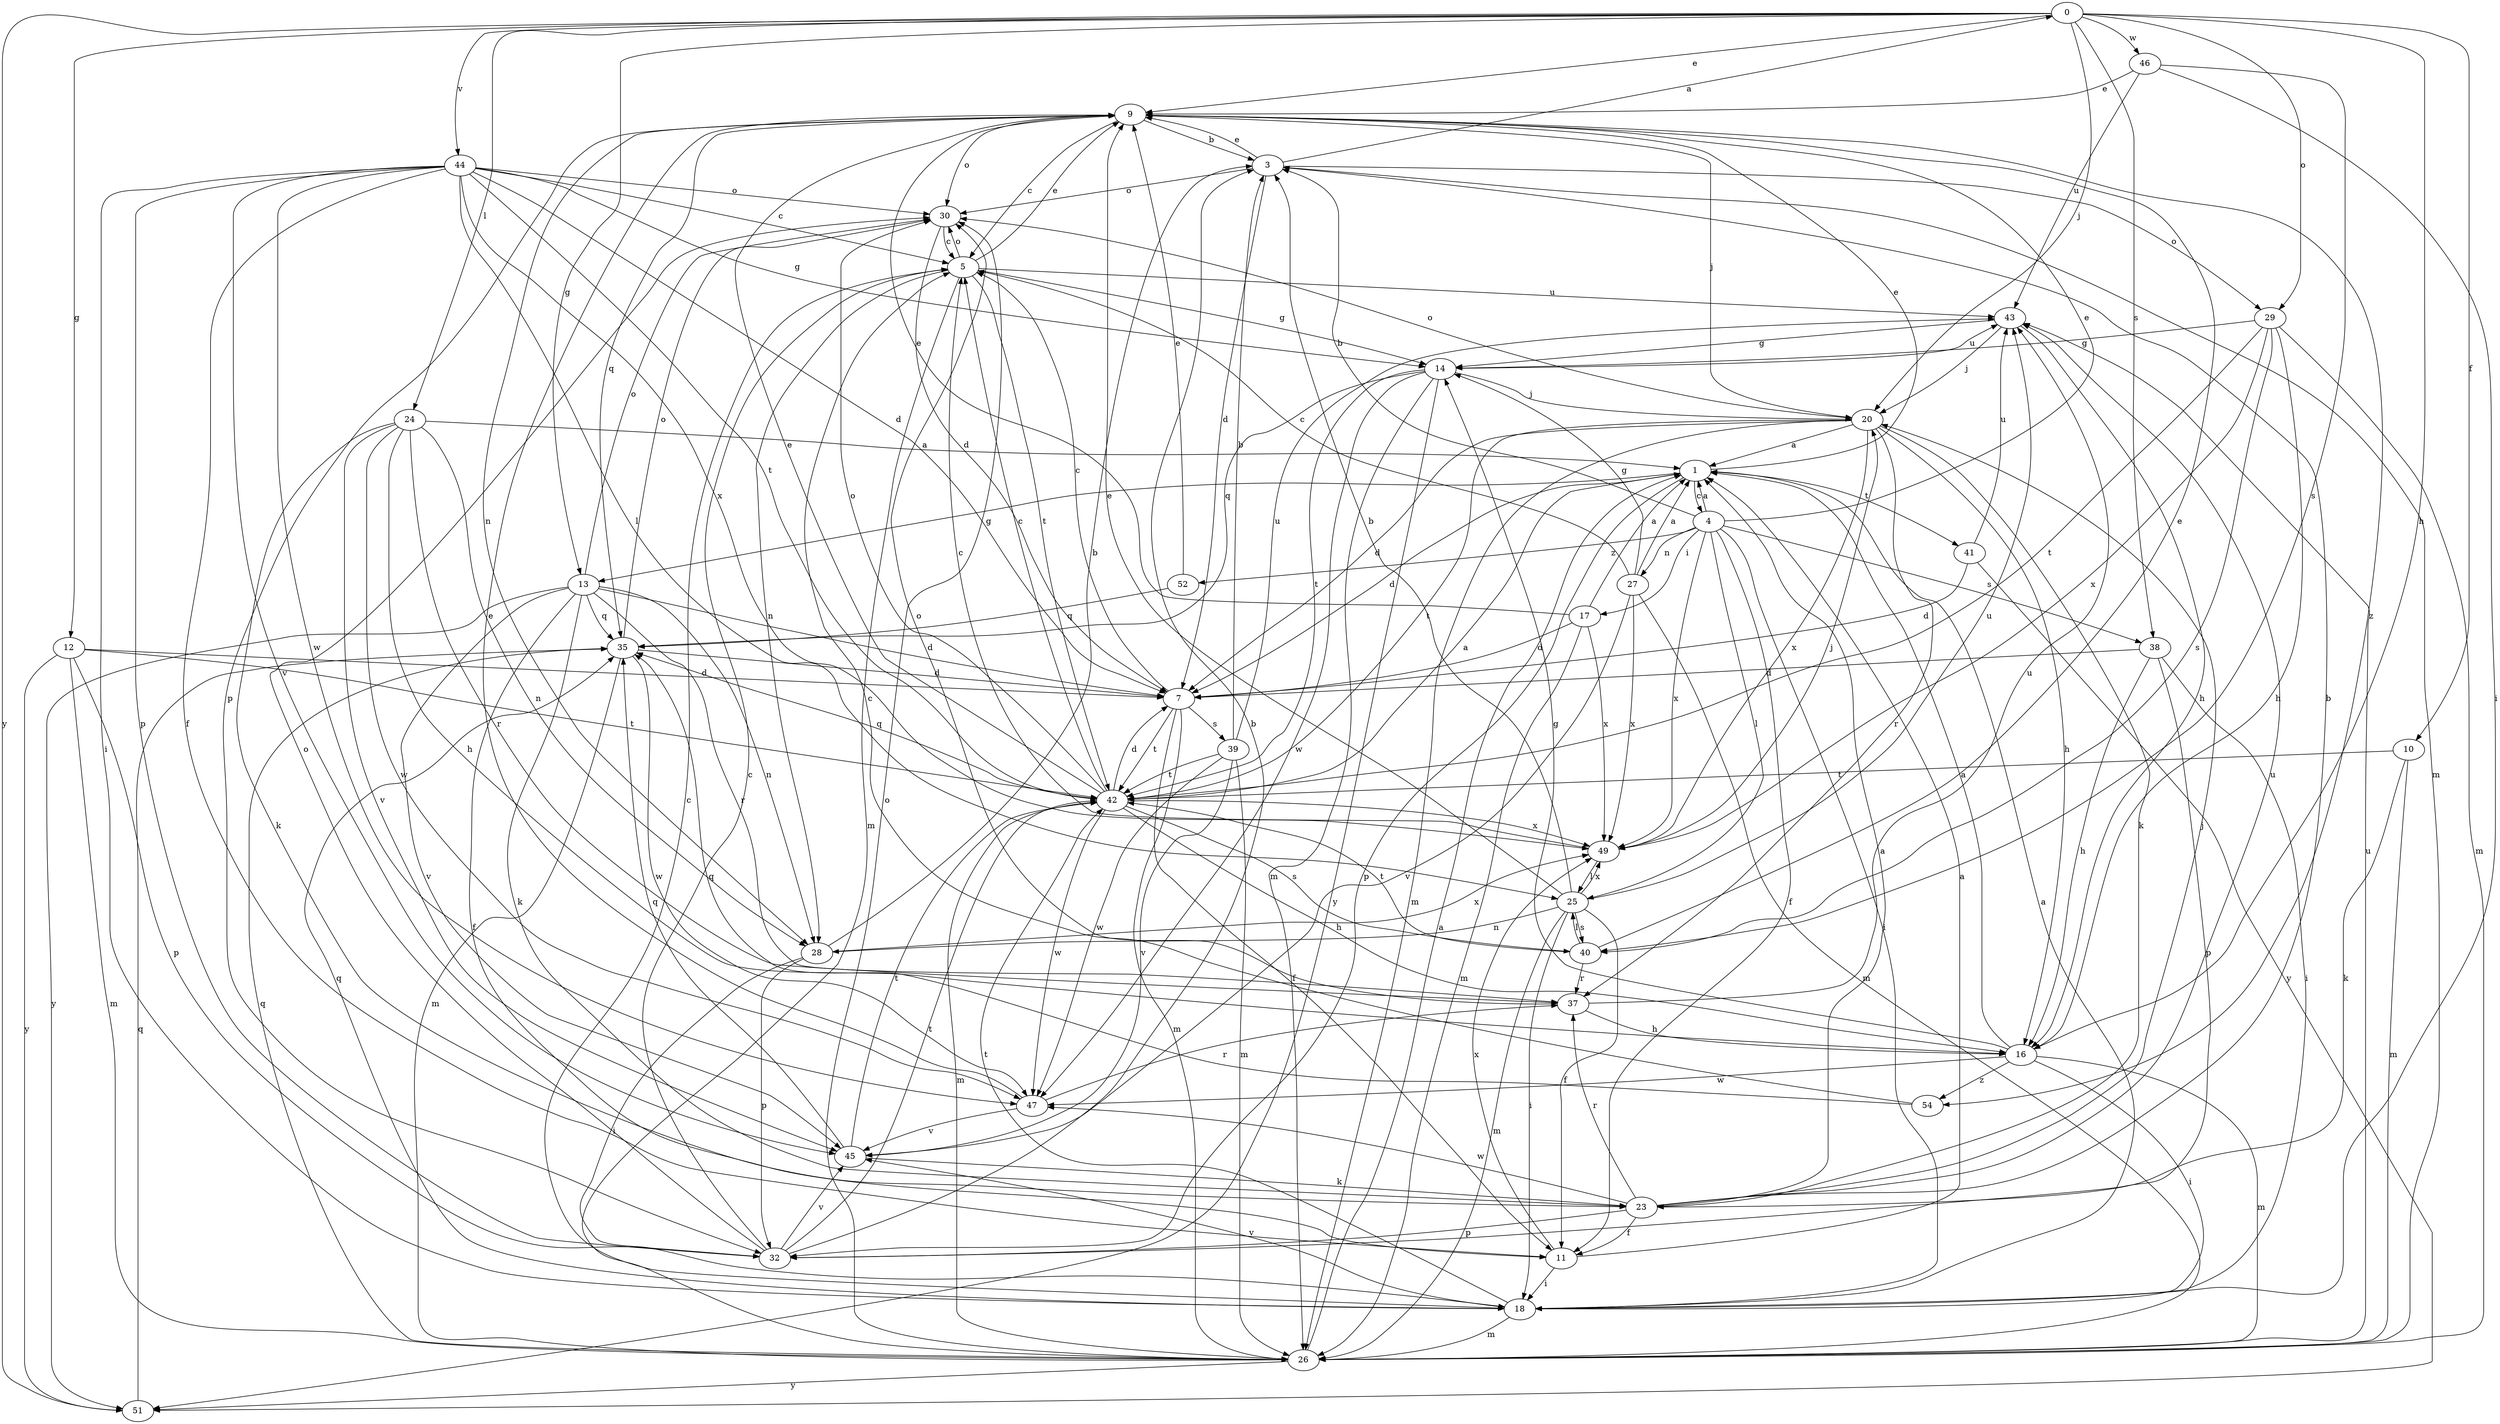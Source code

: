 strict digraph  {
0;
1;
3;
4;
5;
7;
9;
10;
11;
12;
13;
14;
16;
17;
18;
20;
23;
24;
25;
26;
27;
28;
29;
30;
32;
35;
37;
38;
39;
40;
41;
42;
43;
44;
45;
46;
47;
49;
51;
52;
54;
0 -> 9  [label=e];
0 -> 10  [label=f];
0 -> 12  [label=g];
0 -> 13  [label=g];
0 -> 16  [label=h];
0 -> 20  [label=j];
0 -> 24  [label=l];
0 -> 29  [label=o];
0 -> 38  [label=s];
0 -> 44  [label=v];
0 -> 46  [label=w];
0 -> 51  [label=y];
1 -> 4  [label=c];
1 -> 7  [label=d];
1 -> 9  [label=e];
1 -> 13  [label=g];
1 -> 32  [label=p];
1 -> 41  [label=t];
3 -> 0  [label=a];
3 -> 7  [label=d];
3 -> 9  [label=e];
3 -> 26  [label=m];
3 -> 29  [label=o];
3 -> 30  [label=o];
4 -> 1  [label=a];
4 -> 3  [label=b];
4 -> 9  [label=e];
4 -> 11  [label=f];
4 -> 17  [label=i];
4 -> 18  [label=i];
4 -> 25  [label=l];
4 -> 27  [label=n];
4 -> 38  [label=s];
4 -> 49  [label=x];
4 -> 52  [label=z];
5 -> 9  [label=e];
5 -> 14  [label=g];
5 -> 26  [label=m];
5 -> 28  [label=n];
5 -> 30  [label=o];
5 -> 42  [label=t];
5 -> 43  [label=u];
7 -> 5  [label=c];
7 -> 11  [label=f];
7 -> 26  [label=m];
7 -> 39  [label=s];
7 -> 42  [label=t];
9 -> 3  [label=b];
9 -> 5  [label=c];
9 -> 20  [label=j];
9 -> 28  [label=n];
9 -> 30  [label=o];
9 -> 32  [label=p];
9 -> 35  [label=q];
9 -> 54  [label=z];
10 -> 23  [label=k];
10 -> 26  [label=m];
10 -> 42  [label=t];
11 -> 1  [label=a];
11 -> 18  [label=i];
11 -> 49  [label=x];
12 -> 7  [label=d];
12 -> 26  [label=m];
12 -> 32  [label=p];
12 -> 42  [label=t];
12 -> 51  [label=y];
13 -> 7  [label=d];
13 -> 11  [label=f];
13 -> 23  [label=k];
13 -> 28  [label=n];
13 -> 30  [label=o];
13 -> 35  [label=q];
13 -> 37  [label=r];
13 -> 45  [label=v];
13 -> 51  [label=y];
14 -> 20  [label=j];
14 -> 26  [label=m];
14 -> 35  [label=q];
14 -> 42  [label=t];
14 -> 43  [label=u];
14 -> 47  [label=w];
14 -> 51  [label=y];
16 -> 1  [label=a];
16 -> 14  [label=g];
16 -> 18  [label=i];
16 -> 26  [label=m];
16 -> 47  [label=w];
16 -> 54  [label=z];
17 -> 1  [label=a];
17 -> 7  [label=d];
17 -> 9  [label=e];
17 -> 26  [label=m];
17 -> 49  [label=x];
18 -> 1  [label=a];
18 -> 5  [label=c];
18 -> 26  [label=m];
18 -> 35  [label=q];
18 -> 42  [label=t];
18 -> 45  [label=v];
20 -> 1  [label=a];
20 -> 7  [label=d];
20 -> 16  [label=h];
20 -> 23  [label=k];
20 -> 26  [label=m];
20 -> 30  [label=o];
20 -> 37  [label=r];
20 -> 42  [label=t];
20 -> 49  [label=x];
23 -> 1  [label=a];
23 -> 3  [label=b];
23 -> 11  [label=f];
23 -> 20  [label=j];
23 -> 32  [label=p];
23 -> 37  [label=r];
23 -> 43  [label=u];
23 -> 47  [label=w];
24 -> 1  [label=a];
24 -> 16  [label=h];
24 -> 23  [label=k];
24 -> 28  [label=n];
24 -> 37  [label=r];
24 -> 45  [label=v];
24 -> 47  [label=w];
25 -> 3  [label=b];
25 -> 9  [label=e];
25 -> 11  [label=f];
25 -> 18  [label=i];
25 -> 26  [label=m];
25 -> 28  [label=n];
25 -> 40  [label=s];
25 -> 43  [label=u];
25 -> 49  [label=x];
26 -> 1  [label=a];
26 -> 30  [label=o];
26 -> 35  [label=q];
26 -> 43  [label=u];
26 -> 51  [label=y];
27 -> 1  [label=a];
27 -> 5  [label=c];
27 -> 14  [label=g];
27 -> 26  [label=m];
27 -> 45  [label=v];
27 -> 49  [label=x];
28 -> 3  [label=b];
28 -> 18  [label=i];
28 -> 32  [label=p];
28 -> 49  [label=x];
29 -> 14  [label=g];
29 -> 16  [label=h];
29 -> 26  [label=m];
29 -> 40  [label=s];
29 -> 42  [label=t];
29 -> 49  [label=x];
30 -> 5  [label=c];
30 -> 7  [label=d];
32 -> 3  [label=b];
32 -> 5  [label=c];
32 -> 30  [label=o];
32 -> 42  [label=t];
32 -> 45  [label=v];
35 -> 7  [label=d];
35 -> 26  [label=m];
35 -> 30  [label=o];
35 -> 47  [label=w];
37 -> 16  [label=h];
37 -> 30  [label=o];
37 -> 43  [label=u];
38 -> 7  [label=d];
38 -> 16  [label=h];
38 -> 18  [label=i];
38 -> 32  [label=p];
39 -> 3  [label=b];
39 -> 26  [label=m];
39 -> 42  [label=t];
39 -> 43  [label=u];
39 -> 45  [label=v];
39 -> 47  [label=w];
40 -> 9  [label=e];
40 -> 25  [label=l];
40 -> 37  [label=r];
40 -> 42  [label=t];
41 -> 7  [label=d];
41 -> 43  [label=u];
41 -> 51  [label=y];
42 -> 1  [label=a];
42 -> 5  [label=c];
42 -> 7  [label=d];
42 -> 9  [label=e];
42 -> 16  [label=h];
42 -> 26  [label=m];
42 -> 30  [label=o];
42 -> 35  [label=q];
42 -> 40  [label=s];
42 -> 47  [label=w];
42 -> 49  [label=x];
43 -> 14  [label=g];
43 -> 16  [label=h];
43 -> 20  [label=j];
44 -> 5  [label=c];
44 -> 7  [label=d];
44 -> 11  [label=f];
44 -> 14  [label=g];
44 -> 18  [label=i];
44 -> 25  [label=l];
44 -> 30  [label=o];
44 -> 32  [label=p];
44 -> 42  [label=t];
44 -> 45  [label=v];
44 -> 47  [label=w];
44 -> 49  [label=x];
45 -> 23  [label=k];
45 -> 35  [label=q];
45 -> 42  [label=t];
46 -> 9  [label=e];
46 -> 18  [label=i];
46 -> 40  [label=s];
46 -> 43  [label=u];
47 -> 9  [label=e];
47 -> 37  [label=r];
47 -> 45  [label=v];
49 -> 5  [label=c];
49 -> 20  [label=j];
49 -> 25  [label=l];
51 -> 35  [label=q];
52 -> 9  [label=e];
52 -> 35  [label=q];
54 -> 5  [label=c];
54 -> 35  [label=q];
}
